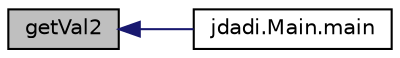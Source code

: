 digraph "getVal2"
{
 // INTERACTIVE_SVG=YES
  edge [fontname="Helvetica",fontsize="10",labelfontname="Helvetica",labelfontsize="10"];
  node [fontname="Helvetica",fontsize="10",shape=record];
  rankdir="LR";
  Node6 [label="getVal2",height=0.2,width=0.4,color="black", fillcolor="grey75", style="filled", fontcolor="black"];
  Node6 -> Node7 [dir="back",color="midnightblue",fontsize="10",style="solid",fontname="Helvetica"];
  Node7 [label="jdadi.Main.main",height=0.2,width=0.4,color="black", fillcolor="white", style="filled",URL="$classjdadi_1_1_main.html#a8b260eecbaabcef8473fd87ada040682"];
}
